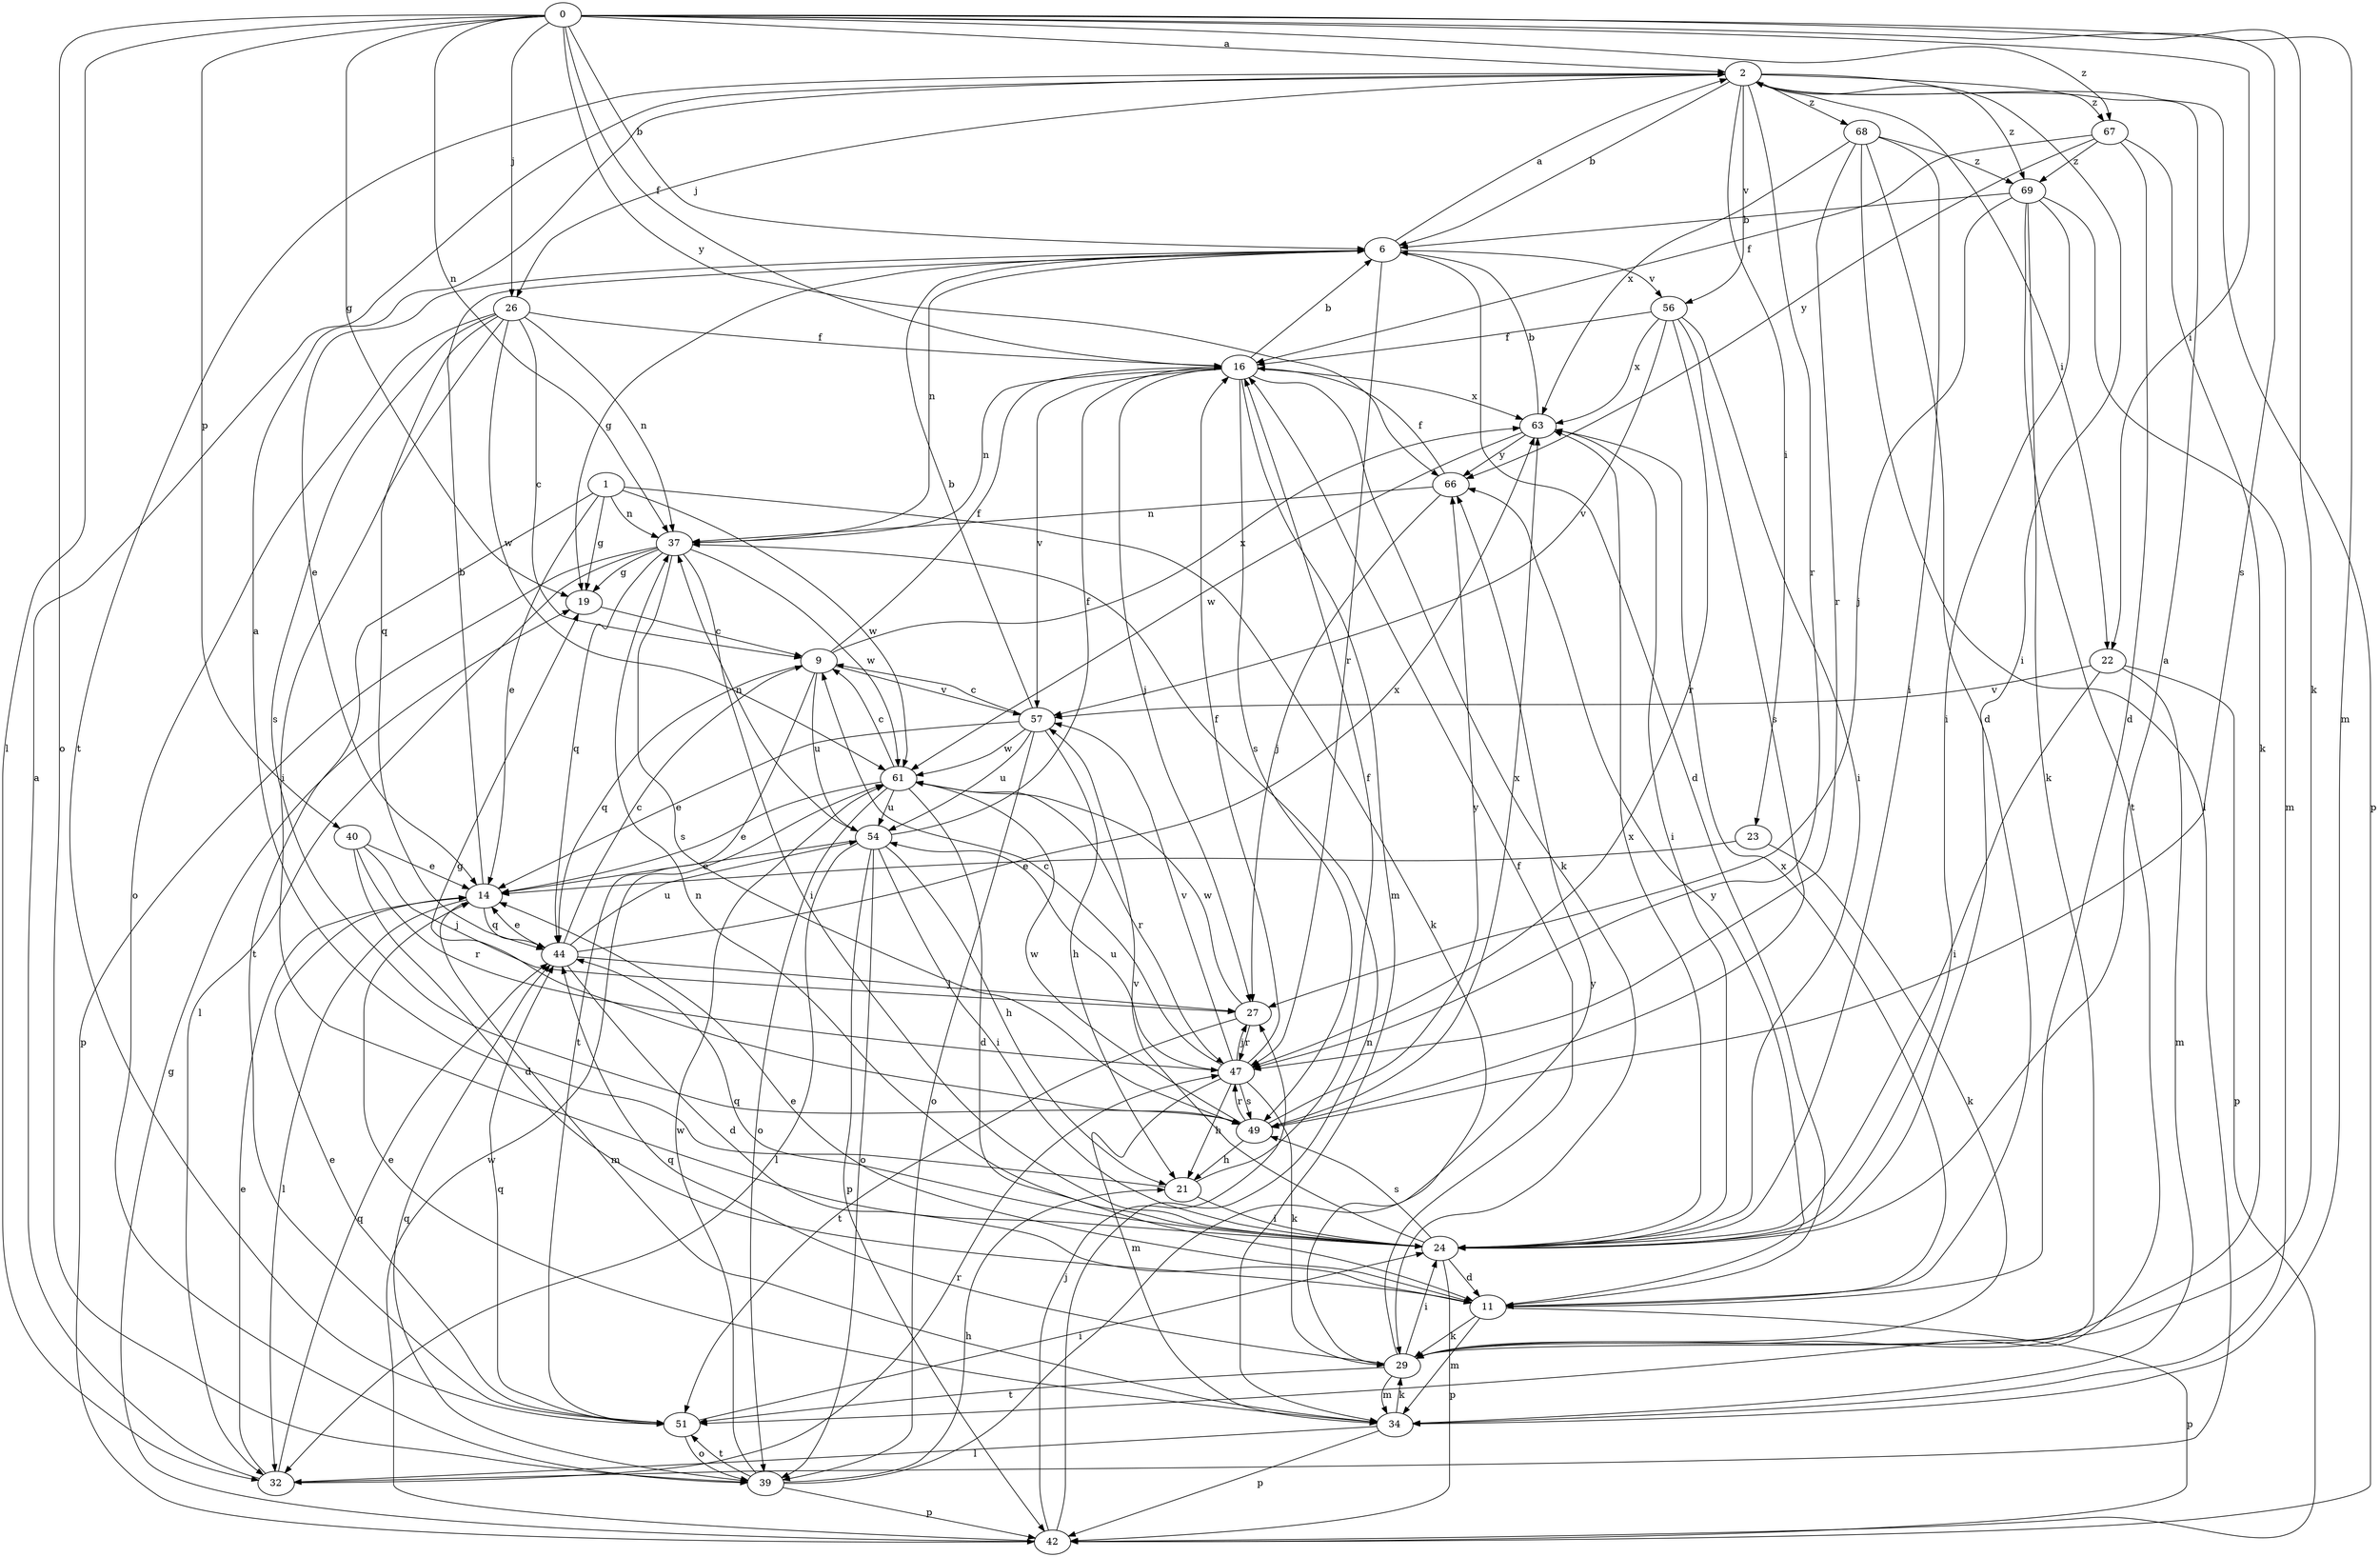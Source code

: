 strict digraph  {
0;
1;
2;
6;
9;
11;
14;
16;
19;
21;
22;
23;
24;
26;
27;
29;
32;
34;
37;
39;
40;
42;
44;
47;
49;
51;
54;
56;
57;
61;
63;
66;
67;
68;
69;
0 -> 2  [label=a];
0 -> 6  [label=b];
0 -> 16  [label=f];
0 -> 19  [label=g];
0 -> 22  [label=i];
0 -> 26  [label=j];
0 -> 29  [label=k];
0 -> 32  [label=l];
0 -> 34  [label=m];
0 -> 37  [label=n];
0 -> 39  [label=o];
0 -> 40  [label=p];
0 -> 49  [label=s];
0 -> 66  [label=y];
0 -> 67  [label=z];
1 -> 14  [label=e];
1 -> 19  [label=g];
1 -> 29  [label=k];
1 -> 37  [label=n];
1 -> 51  [label=t];
1 -> 61  [label=w];
2 -> 6  [label=b];
2 -> 22  [label=i];
2 -> 23  [label=i];
2 -> 24  [label=i];
2 -> 26  [label=j];
2 -> 42  [label=p];
2 -> 47  [label=r];
2 -> 51  [label=t];
2 -> 56  [label=v];
2 -> 67  [label=z];
2 -> 68  [label=z];
2 -> 69  [label=z];
6 -> 2  [label=a];
6 -> 11  [label=d];
6 -> 14  [label=e];
6 -> 19  [label=g];
6 -> 37  [label=n];
6 -> 47  [label=r];
6 -> 56  [label=v];
9 -> 16  [label=f];
9 -> 44  [label=q];
9 -> 51  [label=t];
9 -> 54  [label=u];
9 -> 57  [label=v];
9 -> 63  [label=x];
11 -> 14  [label=e];
11 -> 29  [label=k];
11 -> 34  [label=m];
11 -> 42  [label=p];
11 -> 63  [label=x];
11 -> 66  [label=y];
14 -> 6  [label=b];
14 -> 32  [label=l];
14 -> 34  [label=m];
14 -> 44  [label=q];
16 -> 6  [label=b];
16 -> 27  [label=j];
16 -> 29  [label=k];
16 -> 34  [label=m];
16 -> 37  [label=n];
16 -> 49  [label=s];
16 -> 57  [label=v];
16 -> 63  [label=x];
19 -> 9  [label=c];
21 -> 2  [label=a];
21 -> 16  [label=f];
21 -> 24  [label=i];
22 -> 24  [label=i];
22 -> 34  [label=m];
22 -> 42  [label=p];
22 -> 57  [label=v];
23 -> 14  [label=e];
23 -> 29  [label=k];
24 -> 2  [label=a];
24 -> 11  [label=d];
24 -> 37  [label=n];
24 -> 42  [label=p];
24 -> 44  [label=q];
24 -> 49  [label=s];
24 -> 57  [label=v];
24 -> 63  [label=x];
26 -> 9  [label=c];
26 -> 16  [label=f];
26 -> 24  [label=i];
26 -> 37  [label=n];
26 -> 39  [label=o];
26 -> 44  [label=q];
26 -> 49  [label=s];
26 -> 61  [label=w];
27 -> 47  [label=r];
27 -> 51  [label=t];
27 -> 61  [label=w];
29 -> 16  [label=f];
29 -> 24  [label=i];
29 -> 34  [label=m];
29 -> 44  [label=q];
29 -> 51  [label=t];
32 -> 2  [label=a];
32 -> 14  [label=e];
32 -> 44  [label=q];
32 -> 47  [label=r];
34 -> 14  [label=e];
34 -> 29  [label=k];
34 -> 32  [label=l];
34 -> 42  [label=p];
37 -> 19  [label=g];
37 -> 24  [label=i];
37 -> 32  [label=l];
37 -> 42  [label=p];
37 -> 44  [label=q];
37 -> 49  [label=s];
37 -> 61  [label=w];
39 -> 21  [label=h];
39 -> 42  [label=p];
39 -> 44  [label=q];
39 -> 51  [label=t];
39 -> 61  [label=w];
39 -> 66  [label=y];
40 -> 11  [label=d];
40 -> 14  [label=e];
40 -> 27  [label=j];
40 -> 47  [label=r];
42 -> 19  [label=g];
42 -> 27  [label=j];
42 -> 37  [label=n];
42 -> 61  [label=w];
44 -> 9  [label=c];
44 -> 11  [label=d];
44 -> 14  [label=e];
44 -> 27  [label=j];
44 -> 54  [label=u];
44 -> 63  [label=x];
47 -> 9  [label=c];
47 -> 16  [label=f];
47 -> 21  [label=h];
47 -> 27  [label=j];
47 -> 29  [label=k];
47 -> 34  [label=m];
47 -> 49  [label=s];
47 -> 54  [label=u];
47 -> 57  [label=v];
49 -> 19  [label=g];
49 -> 21  [label=h];
49 -> 47  [label=r];
49 -> 61  [label=w];
49 -> 63  [label=x];
49 -> 66  [label=y];
51 -> 14  [label=e];
51 -> 24  [label=i];
51 -> 39  [label=o];
51 -> 44  [label=q];
54 -> 14  [label=e];
54 -> 16  [label=f];
54 -> 21  [label=h];
54 -> 24  [label=i];
54 -> 32  [label=l];
54 -> 37  [label=n];
54 -> 39  [label=o];
54 -> 42  [label=p];
56 -> 16  [label=f];
56 -> 24  [label=i];
56 -> 47  [label=r];
56 -> 49  [label=s];
56 -> 57  [label=v];
56 -> 63  [label=x];
57 -> 6  [label=b];
57 -> 9  [label=c];
57 -> 14  [label=e];
57 -> 21  [label=h];
57 -> 39  [label=o];
57 -> 54  [label=u];
57 -> 61  [label=w];
61 -> 9  [label=c];
61 -> 11  [label=d];
61 -> 14  [label=e];
61 -> 39  [label=o];
61 -> 47  [label=r];
61 -> 54  [label=u];
63 -> 6  [label=b];
63 -> 24  [label=i];
63 -> 61  [label=w];
63 -> 66  [label=y];
66 -> 16  [label=f];
66 -> 27  [label=j];
66 -> 37  [label=n];
67 -> 11  [label=d];
67 -> 16  [label=f];
67 -> 29  [label=k];
67 -> 66  [label=y];
67 -> 69  [label=z];
68 -> 11  [label=d];
68 -> 24  [label=i];
68 -> 32  [label=l];
68 -> 47  [label=r];
68 -> 63  [label=x];
68 -> 69  [label=z];
69 -> 6  [label=b];
69 -> 24  [label=i];
69 -> 27  [label=j];
69 -> 29  [label=k];
69 -> 34  [label=m];
69 -> 51  [label=t];
}
